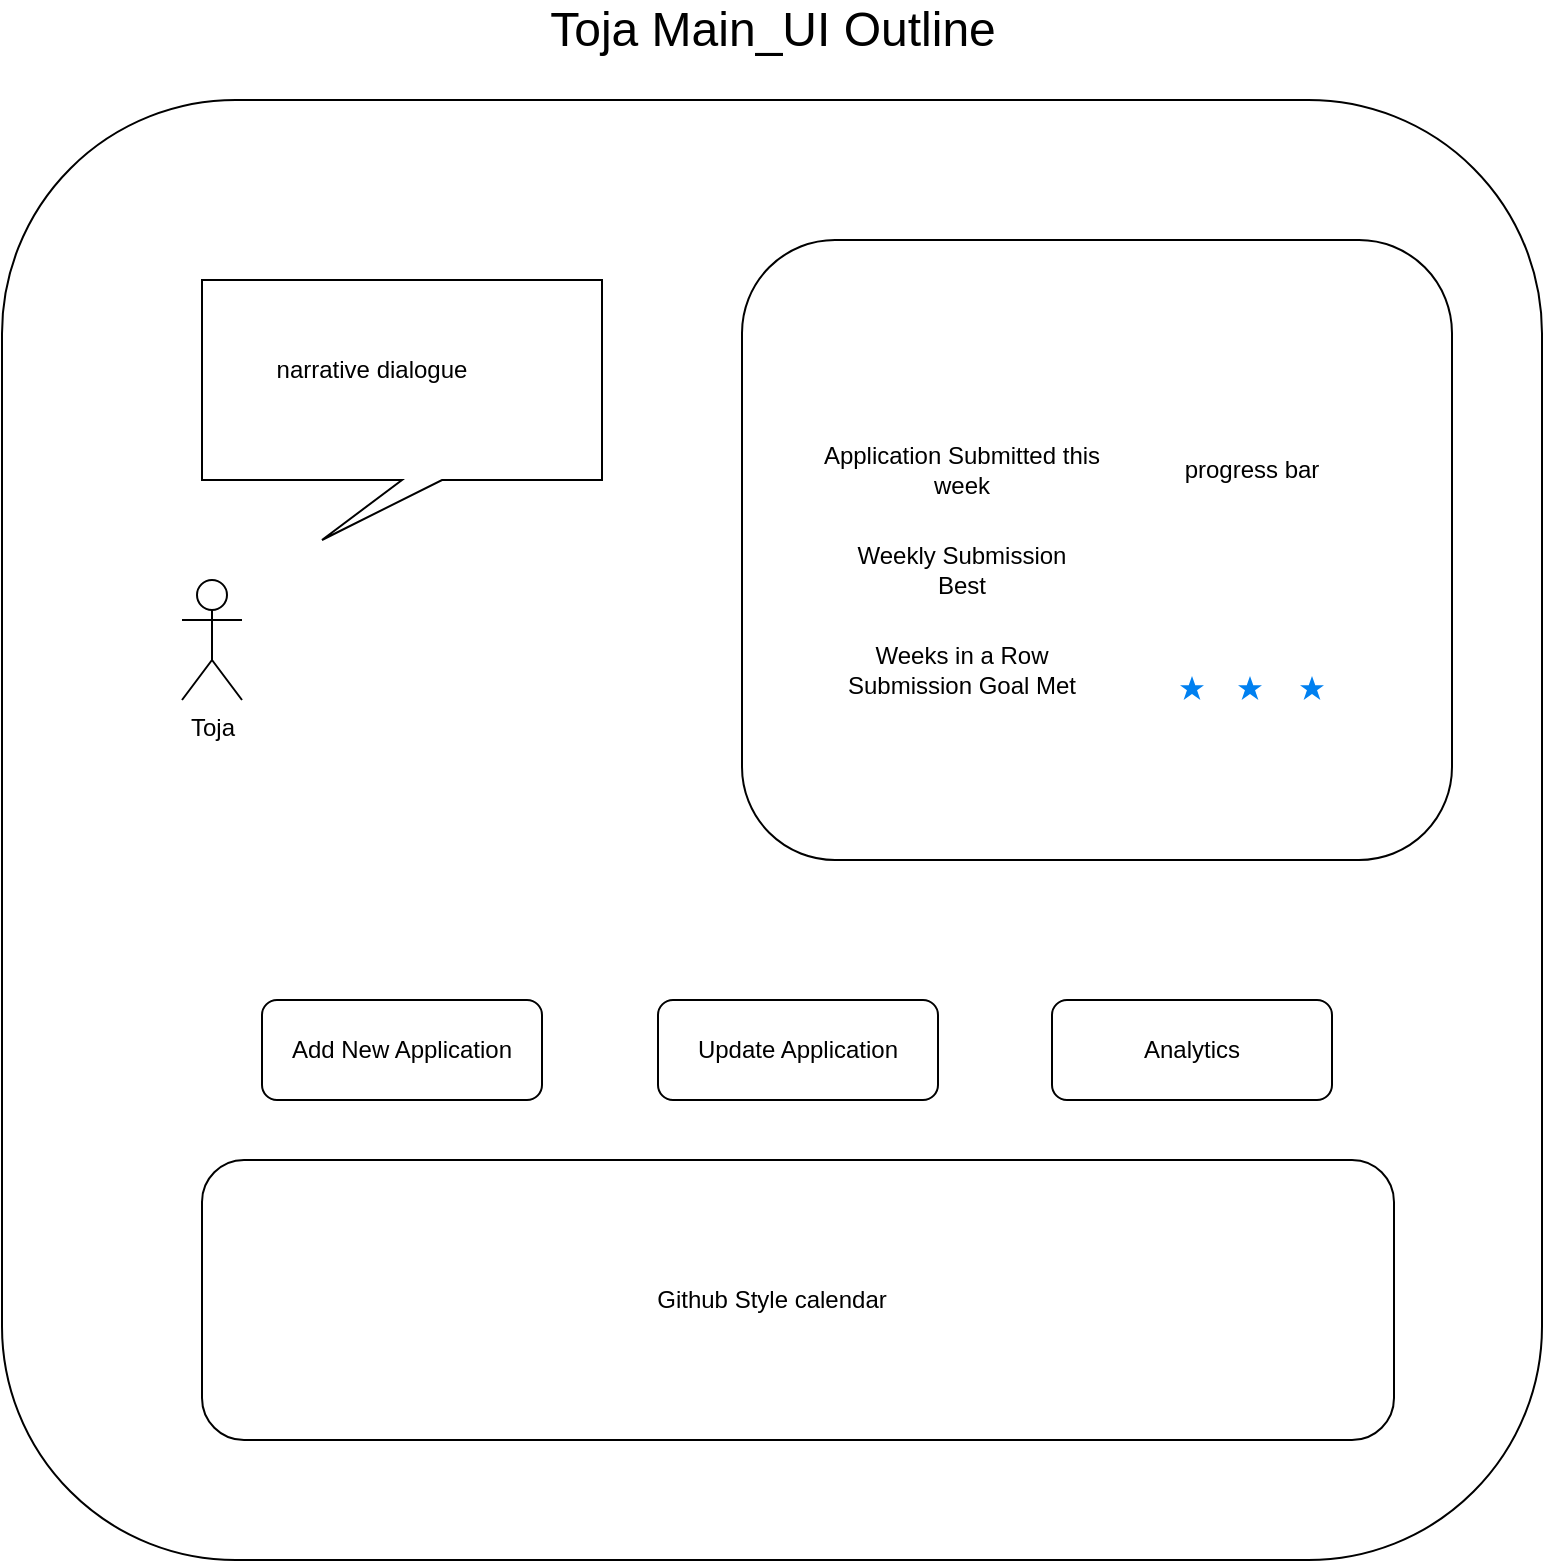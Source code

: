 <mxfile version="21.6.5" type="device">
  <diagram name="Page-1" id="MpakCN_pfMvbRkEpYFvm">
    <mxGraphModel dx="1418" dy="828" grid="1" gridSize="10" guides="1" tooltips="1" connect="1" arrows="1" fold="1" page="1" pageScale="1" pageWidth="850" pageHeight="1100" math="0" shadow="0">
      <root>
        <mxCell id="0" />
        <mxCell id="1" parent="0" />
        <mxCell id="r7F6SXgEm5jG33hjnai6-1" value="" style="rounded=1;whiteSpace=wrap;html=1;arcSize=16;" parent="1" vertex="1">
          <mxGeometry x="40" y="70" width="770" height="730" as="geometry" />
        </mxCell>
        <mxCell id="r7F6SXgEm5jG33hjnai6-2" value="Add New Application" style="rounded=1;whiteSpace=wrap;html=1;" parent="1" vertex="1">
          <mxGeometry x="170" y="520" width="140" height="50" as="geometry" />
        </mxCell>
        <mxCell id="r7F6SXgEm5jG33hjnai6-3" value="" style="rounded=1;whiteSpace=wrap;html=1;" parent="1" vertex="1">
          <mxGeometry x="410" y="140" width="355" height="310" as="geometry" />
        </mxCell>
        <mxCell id="r7F6SXgEm5jG33hjnai6-4" value="Toja" style="shape=umlActor;verticalLabelPosition=bottom;verticalAlign=top;html=1;outlineConnect=0;" parent="1" vertex="1">
          <mxGeometry x="130" y="310" width="30" height="60" as="geometry" />
        </mxCell>
        <mxCell id="r7F6SXgEm5jG33hjnai6-7" value="Application Submitted this week" style="text;html=1;strokeColor=none;fillColor=none;align=center;verticalAlign=middle;whiteSpace=wrap;rounded=0;" parent="1" vertex="1">
          <mxGeometry x="445" y="240" width="150" height="30" as="geometry" />
        </mxCell>
        <mxCell id="r7F6SXgEm5jG33hjnai6-8" value="Weekly Submission Best" style="text;html=1;strokeColor=none;fillColor=none;align=center;verticalAlign=middle;whiteSpace=wrap;rounded=0;" parent="1" vertex="1">
          <mxGeometry x="455" y="290" width="130" height="30" as="geometry" />
        </mxCell>
        <mxCell id="r7F6SXgEm5jG33hjnai6-10" value="Weeks in a Row Submission Goal Met" style="text;html=1;strokeColor=none;fillColor=none;align=center;verticalAlign=middle;whiteSpace=wrap;rounded=0;" parent="1" vertex="1">
          <mxGeometry x="460" y="340" width="120" height="30" as="geometry" />
        </mxCell>
        <mxCell id="r7F6SXgEm5jG33hjnai6-11" value="" style="html=1;verticalLabelPosition=bottom;labelBackgroundColor=#ffffff;verticalAlign=top;shadow=0;dashed=0;strokeWidth=2;shape=mxgraph.ios7.misc.star;fillColor=#0080f0;strokeColor=none;sketch=0;" parent="1" vertex="1">
          <mxGeometry x="629" y="358" width="12" height="12" as="geometry" />
        </mxCell>
        <mxCell id="r7F6SXgEm5jG33hjnai6-12" value="" style="html=1;verticalLabelPosition=bottom;labelBackgroundColor=#ffffff;verticalAlign=top;shadow=0;dashed=0;strokeWidth=2;shape=mxgraph.ios7.misc.star;fillColor=#0080f0;strokeColor=none;sketch=0;" parent="1" vertex="1">
          <mxGeometry x="658" y="358" width="12" height="12" as="geometry" />
        </mxCell>
        <mxCell id="r7F6SXgEm5jG33hjnai6-13" value="" style="html=1;verticalLabelPosition=bottom;labelBackgroundColor=#ffffff;verticalAlign=top;shadow=0;dashed=0;strokeWidth=2;shape=mxgraph.ios7.misc.star;fillColor=#0080f0;strokeColor=none;sketch=0;" parent="1" vertex="1">
          <mxGeometry x="689" y="358" width="12" height="12" as="geometry" />
        </mxCell>
        <mxCell id="r7F6SXgEm5jG33hjnai6-14" value="progress bar" style="text;html=1;strokeColor=none;fillColor=none;align=center;verticalAlign=middle;whiteSpace=wrap;rounded=0;" parent="1" vertex="1">
          <mxGeometry x="620" y="240" width="90" height="30" as="geometry" />
        </mxCell>
        <mxCell id="r7F6SXgEm5jG33hjnai6-15" value="" style="shape=callout;whiteSpace=wrap;html=1;perimeter=calloutPerimeter;position2=0.3;" parent="1" vertex="1">
          <mxGeometry x="140" y="160" width="200" height="130" as="geometry" />
        </mxCell>
        <mxCell id="r7F6SXgEm5jG33hjnai6-16" value="narrative dialogue" style="text;html=1;strokeColor=none;fillColor=none;align=center;verticalAlign=middle;whiteSpace=wrap;rounded=0;" parent="1" vertex="1">
          <mxGeometry x="170" y="180" width="110" height="50" as="geometry" />
        </mxCell>
        <mxCell id="r7F6SXgEm5jG33hjnai6-17" value="" style="rounded=1;whiteSpace=wrap;html=1;" parent="1" vertex="1">
          <mxGeometry x="140" y="600" width="596" height="140" as="geometry" />
        </mxCell>
        <mxCell id="r7F6SXgEm5jG33hjnai6-18" value="Github Style calendar&lt;br&gt;" style="text;html=1;strokeColor=none;fillColor=none;align=center;verticalAlign=middle;whiteSpace=wrap;rounded=0;" parent="1" vertex="1">
          <mxGeometry x="330" y="655" width="190" height="30" as="geometry" />
        </mxCell>
        <mxCell id="r7F6SXgEm5jG33hjnai6-21" value="Update Application" style="rounded=1;whiteSpace=wrap;html=1;" parent="1" vertex="1">
          <mxGeometry x="368" y="520" width="140" height="50" as="geometry" />
        </mxCell>
        <mxCell id="r7F6SXgEm5jG33hjnai6-22" value="Analytics" style="rounded=1;whiteSpace=wrap;html=1;" parent="1" vertex="1">
          <mxGeometry x="565" y="520" width="140" height="50" as="geometry" />
        </mxCell>
        <mxCell id="54sQAF9kgCJHsPd4Kij2-1" value="&lt;font style=&quot;font-size: 24px;&quot;&gt;Toja Main_UI Outline&lt;/font&gt;" style="text;html=1;strokeColor=none;fillColor=none;align=center;verticalAlign=middle;whiteSpace=wrap;rounded=0;" parent="1" vertex="1">
          <mxGeometry x="289" y="20" width="273" height="30" as="geometry" />
        </mxCell>
      </root>
    </mxGraphModel>
  </diagram>
</mxfile>
